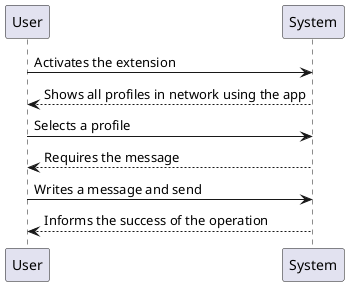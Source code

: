 @startuml ipc_05_2_flow.png
User -> System: Activates the extension
System --> User: Shows all profiles in network using the app
User -> System: Selects a profile
System --> User: Requires the message
User -> System: Writes a message and send
System --> User: Informs the success of the operation
@enduml